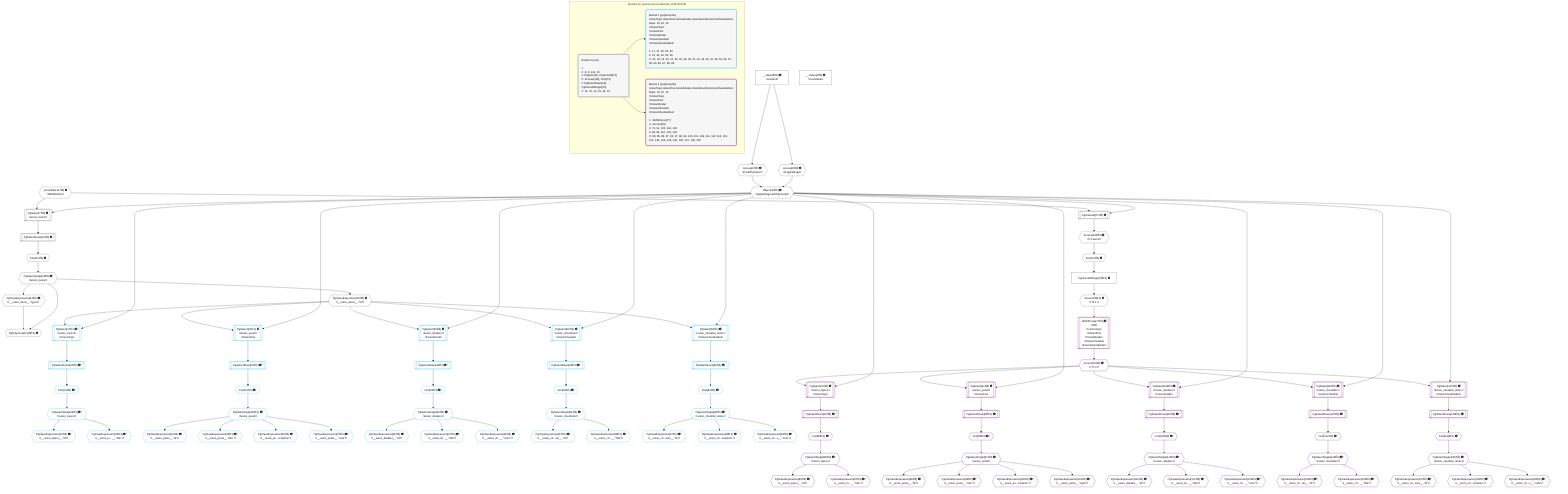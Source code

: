 %%{init: {'themeVariables': { 'fontSize': '12px'}}}%%
graph TD
    classDef path fill:#eee,stroke:#000,color:#000
    classDef plan fill:#fff,stroke-width:1px,color:#000
    classDef itemplan fill:#fff,stroke-width:2px,color:#000
    classDef unbatchedplan fill:#dff,stroke-width:1px,color:#000
    classDef sideeffectplan fill:#fcc,stroke-width:2px,color:#000
    classDef bucket fill:#f6f6f6,color:#000,stroke-width:2px,text-align:left


    %% plan dependencies
    PgSelect7[["PgSelect[7∈0] ➊<br />ᐸunion_itemsᐳ"]]:::plan
    Object10{{"Object[10∈0] ➊<br />ᐸ{pgSettings,withPgClient}ᐳ"}}:::plan
    Constant141{{"Constant[141∈0] ➊<br />ᐸ987654321ᐳ"}}:::plan
    Object10 & Constant141 --> PgSelect7
    Access8{{"Access[8∈0] ➊<br />ᐸ2.pgSettingsᐳ"}}:::plan
    Access9{{"Access[9∈0] ➊<br />ᐸ2.withPgClientᐳ"}}:::plan
    Access8 & Access9 --> Object10
    PgPolymorphic15{{"PgPolymorphic[15∈0] ➊"}}:::plan
    PgSelectSingle13{{"PgSelectSingle[13∈0] ➊<br />ᐸunion_itemsᐳ"}}:::plan
    PgClassExpression14{{"PgClassExpression[14∈0] ➊<br />ᐸ__union_items__.”type”ᐳ"}}:::plan
    PgSelectSingle13 & PgClassExpression14 --> PgPolymorphic15
    PgUnionAll71[["PgUnionAll[71∈0] ➊"]]:::plan
    Object10 & Constant141 --> PgUnionAll71
    __Value2["__Value[2∈0] ➊<br />ᐸcontextᐳ"]:::plan
    __Value2 --> Access8
    __Value2 --> Access9
    First11{{"First[11∈0] ➊"}}:::plan
    PgSelectRows12[["PgSelectRows[12∈0] ➊"]]:::plan
    PgSelectRows12 --> First11
    PgSelect7 --> PgSelectRows12
    First11 --> PgSelectSingle13
    PgSelectSingle13 --> PgClassExpression14
    PgClassExpression16{{"PgClassExpression[16∈0] ➊<br />ᐸ__union_items__.”id”ᐳ"}}:::plan
    PgSelectSingle13 --> PgClassExpression16
    First73{{"First[73∈0] ➊"}}:::plan
    Access140{{"Access[140∈0] ➊<br />ᐸ71.itemsᐳ"}}:::plan
    Access140 --> First73
    PgUnionAllSingle75["PgUnionAllSingle[75∈0] ➊"]:::plan
    First73 --> PgUnionAllSingle75
    Access76{{"Access[76∈0] ➊<br />ᐸ75.1ᐳ"}}:::plan
    PgUnionAllSingle75 --> Access76
    PgUnionAll71 --> Access140
    __Value4["__Value[4∈0] ➊<br />ᐸrootValueᐳ"]:::plan
    PgSelect17[["PgSelect[17∈1] ➊<br />ᐸunion_topicsᐳ<br />ᐳUnionTopic"]]:::plan
    Object10 & PgClassExpression16 --> PgSelect17
    PgSelect27[["PgSelect[27∈1] ➊<br />ᐸunion_postsᐳ<br />ᐳUnionPost"]]:::plan
    Object10 & PgClassExpression16 --> PgSelect27
    PgSelect39[["PgSelect[39∈1] ➊<br />ᐸunion_dividersᐳ<br />ᐳUnionDivider"]]:::plan
    Object10 & PgClassExpression16 --> PgSelect39
    PgSelect50[["PgSelect[50∈1] ➊<br />ᐸunion_checklistsᐳ<br />ᐳUnionChecklist"]]:::plan
    Object10 & PgClassExpression16 --> PgSelect50
    PgSelect60[["PgSelect[60∈1] ➊<br />ᐸunion_checklist_itemsᐳ<br />ᐳUnionChecklistItem"]]:::plan
    Object10 & PgClassExpression16 --> PgSelect60
    First21{{"First[21∈1] ➊^"}}:::plan
    PgSelectRows22[["PgSelectRows[22∈1] ➊^"]]:::plan
    PgSelectRows22 --> First21
    PgSelect17 --> PgSelectRows22
    PgSelectSingle23{{"PgSelectSingle[23∈1] ➊^<br />ᐸunion_topicsᐳ"}}:::plan
    First21 --> PgSelectSingle23
    PgClassExpression24{{"PgClassExpression[24∈1] ➊^<br />ᐸ__union_topics__.”id”ᐳ"}}:::plan
    PgSelectSingle23 --> PgClassExpression24
    PgClassExpression25{{"PgClassExpression[25∈1] ➊^<br />ᐸ__union_to...__.”title”ᐳ"}}:::plan
    PgSelectSingle23 --> PgClassExpression25
    First31{{"First[31∈1] ➊^"}}:::plan
    PgSelectRows32[["PgSelectRows[32∈1] ➊^"]]:::plan
    PgSelectRows32 --> First31
    PgSelect27 --> PgSelectRows32
    PgSelectSingle33{{"PgSelectSingle[33∈1] ➊^<br />ᐸunion_postsᐳ"}}:::plan
    First31 --> PgSelectSingle33
    PgClassExpression34{{"PgClassExpression[34∈1] ➊^<br />ᐸ__union_posts__.”id”ᐳ"}}:::plan
    PgSelectSingle33 --> PgClassExpression34
    PgClassExpression35{{"PgClassExpression[35∈1] ➊^<br />ᐸ__union_posts__.”title”ᐳ"}}:::plan
    PgSelectSingle33 --> PgClassExpression35
    PgClassExpression36{{"PgClassExpression[36∈1] ➊^<br />ᐸ__union_po...scription”ᐳ"}}:::plan
    PgSelectSingle33 --> PgClassExpression36
    PgClassExpression37{{"PgClassExpression[37∈1] ➊^<br />ᐸ__union_posts__.”note”ᐳ"}}:::plan
    PgSelectSingle33 --> PgClassExpression37
    First43{{"First[43∈1] ➊^"}}:::plan
    PgSelectRows44[["PgSelectRows[44∈1] ➊^"]]:::plan
    PgSelectRows44 --> First43
    PgSelect39 --> PgSelectRows44
    PgSelectSingle45{{"PgSelectSingle[45∈1] ➊^<br />ᐸunion_dividersᐳ"}}:::plan
    First43 --> PgSelectSingle45
    PgClassExpression46{{"PgClassExpression[46∈1] ➊^<br />ᐸ__union_dividers__.”id”ᐳ"}}:::plan
    PgSelectSingle45 --> PgClassExpression46
    PgClassExpression47{{"PgClassExpression[47∈1] ➊^<br />ᐸ__union_di...__.”title”ᐳ"}}:::plan
    PgSelectSingle45 --> PgClassExpression47
    PgClassExpression48{{"PgClassExpression[48∈1] ➊^<br />ᐸ__union_di...__.”color”ᐳ"}}:::plan
    PgSelectSingle45 --> PgClassExpression48
    First54{{"First[54∈1] ➊^"}}:::plan
    PgSelectRows55[["PgSelectRows[55∈1] ➊^"]]:::plan
    PgSelectRows55 --> First54
    PgSelect50 --> PgSelectRows55
    PgSelectSingle56{{"PgSelectSingle[56∈1] ➊^<br />ᐸunion_checklistsᐳ"}}:::plan
    First54 --> PgSelectSingle56
    PgClassExpression57{{"PgClassExpression[57∈1] ➊^<br />ᐸ__union_ch...sts__.”id”ᐳ"}}:::plan
    PgSelectSingle56 --> PgClassExpression57
    PgClassExpression58{{"PgClassExpression[58∈1] ➊^<br />ᐸ__union_ch...__.”title”ᐳ"}}:::plan
    PgSelectSingle56 --> PgClassExpression58
    First64{{"First[64∈1] ➊^"}}:::plan
    PgSelectRows65[["PgSelectRows[65∈1] ➊^"]]:::plan
    PgSelectRows65 --> First64
    PgSelect60 --> PgSelectRows65
    PgSelectSingle66{{"PgSelectSingle[66∈1] ➊^<br />ᐸunion_checklist_itemsᐳ"}}:::plan
    First64 --> PgSelectSingle66
    PgClassExpression67{{"PgClassExpression[67∈1] ➊^<br />ᐸ__union_ch...ems__.”id”ᐳ"}}:::plan
    PgSelectSingle66 --> PgClassExpression67
    PgClassExpression68{{"PgClassExpression[68∈1] ➊^<br />ᐸ__union_ch...scription”ᐳ"}}:::plan
    PgSelectSingle66 --> PgClassExpression68
    PgClassExpression69{{"PgClassExpression[69∈1] ➊^<br />ᐸ__union_ch...s__.”note”ᐳ"}}:::plan
    PgSelectSingle66 --> PgClassExpression69
    PgSelect79[["PgSelect[79∈2] ➊<br />ᐸunion_topicsᐳ<br />ᐳUnionTopic"]]:::plan
    Access78{{"Access[78∈2] ➊^<br />ᐸ77.0ᐳ"}}:::plan
    Object10 & Access78 --> PgSelect79
    PgSelect91[["PgSelect[91∈2] ➊<br />ᐸunion_postsᐳ<br />ᐳUnionPost"]]:::plan
    Object10 & Access78 --> PgSelect91
    PgSelect105[["PgSelect[105∈2] ➊<br />ᐸunion_dividersᐳ<br />ᐳUnionDivider"]]:::plan
    Object10 & Access78 --> PgSelect105
    PgSelect118[["PgSelect[118∈2] ➊<br />ᐸunion_checklistsᐳ<br />ᐳUnionChecklist"]]:::plan
    Object10 & Access78 --> PgSelect118
    PgSelect130[["PgSelect[130∈2] ➊<br />ᐸunion_checklist_itemsᐳ<br />ᐳUnionChecklistItem"]]:::plan
    Object10 & Access78 --> PgSelect130
    JSONParse77[["JSONParse[77∈2] ➊<br />ᐸ76ᐳ<br />ᐳUnionTopic<br />ᐳUnionPost<br />ᐳUnionDivider<br />ᐳUnionChecklist<br />ᐳUnionChecklistItem"]]:::plan
    Access76 --> JSONParse77
    JSONParse77 --> Access78
    First83{{"First[83∈2] ➊^"}}:::plan
    PgSelectRows84[["PgSelectRows[84∈2] ➊^"]]:::plan
    PgSelectRows84 --> First83
    PgSelect79 --> PgSelectRows84
    PgSelectSingle85{{"PgSelectSingle[85∈2] ➊^<br />ᐸunion_topicsᐳ"}}:::plan
    First83 --> PgSelectSingle85
    PgClassExpression86{{"PgClassExpression[86∈2] ➊^<br />ᐸ__union_topics__.”id”ᐳ"}}:::plan
    PgSelectSingle85 --> PgClassExpression86
    PgClassExpression87{{"PgClassExpression[87∈2] ➊^<br />ᐸ__union_to...__.”title”ᐳ"}}:::plan
    PgSelectSingle85 --> PgClassExpression87
    First95{{"First[95∈2] ➊^"}}:::plan
    PgSelectRows96[["PgSelectRows[96∈2] ➊^"]]:::plan
    PgSelectRows96 --> First95
    PgSelect91 --> PgSelectRows96
    PgSelectSingle97{{"PgSelectSingle[97∈2] ➊^<br />ᐸunion_postsᐳ"}}:::plan
    First95 --> PgSelectSingle97
    PgClassExpression98{{"PgClassExpression[98∈2] ➊^<br />ᐸ__union_posts__.”id”ᐳ"}}:::plan
    PgSelectSingle97 --> PgClassExpression98
    PgClassExpression99{{"PgClassExpression[99∈2] ➊^<br />ᐸ__union_posts__.”title”ᐳ"}}:::plan
    PgSelectSingle97 --> PgClassExpression99
    PgClassExpression100{{"PgClassExpression[100∈2] ➊^<br />ᐸ__union_po...scription”ᐳ"}}:::plan
    PgSelectSingle97 --> PgClassExpression100
    PgClassExpression101{{"PgClassExpression[101∈2] ➊^<br />ᐸ__union_posts__.”note”ᐳ"}}:::plan
    PgSelectSingle97 --> PgClassExpression101
    First109{{"First[109∈2] ➊^"}}:::plan
    PgSelectRows110[["PgSelectRows[110∈2] ➊^"]]:::plan
    PgSelectRows110 --> First109
    PgSelect105 --> PgSelectRows110
    PgSelectSingle111{{"PgSelectSingle[111∈2] ➊^<br />ᐸunion_dividersᐳ"}}:::plan
    First109 --> PgSelectSingle111
    PgClassExpression112{{"PgClassExpression[112∈2] ➊^<br />ᐸ__union_dividers__.”id”ᐳ"}}:::plan
    PgSelectSingle111 --> PgClassExpression112
    PgClassExpression113{{"PgClassExpression[113∈2] ➊^<br />ᐸ__union_di...__.”title”ᐳ"}}:::plan
    PgSelectSingle111 --> PgClassExpression113
    PgClassExpression114{{"PgClassExpression[114∈2] ➊^<br />ᐸ__union_di...__.”color”ᐳ"}}:::plan
    PgSelectSingle111 --> PgClassExpression114
    First122{{"First[122∈2] ➊^"}}:::plan
    PgSelectRows123[["PgSelectRows[123∈2] ➊^"]]:::plan
    PgSelectRows123 --> First122
    PgSelect118 --> PgSelectRows123
    PgSelectSingle124{{"PgSelectSingle[124∈2] ➊^<br />ᐸunion_checklistsᐳ"}}:::plan
    First122 --> PgSelectSingle124
    PgClassExpression125{{"PgClassExpression[125∈2] ➊^<br />ᐸ__union_ch...sts__.”id”ᐳ"}}:::plan
    PgSelectSingle124 --> PgClassExpression125
    PgClassExpression126{{"PgClassExpression[126∈2] ➊^<br />ᐸ__union_ch...__.”title”ᐳ"}}:::plan
    PgSelectSingle124 --> PgClassExpression126
    First134{{"First[134∈2] ➊^"}}:::plan
    PgSelectRows135[["PgSelectRows[135∈2] ➊^"]]:::plan
    PgSelectRows135 --> First134
    PgSelect130 --> PgSelectRows135
    PgSelectSingle136{{"PgSelectSingle[136∈2] ➊^<br />ᐸunion_checklist_itemsᐳ"}}:::plan
    First134 --> PgSelectSingle136
    PgClassExpression137{{"PgClassExpression[137∈2] ➊^<br />ᐸ__union_ch...ems__.”id”ᐳ"}}:::plan
    PgSelectSingle136 --> PgClassExpression137
    PgClassExpression138{{"PgClassExpression[138∈2] ➊^<br />ᐸ__union_ch...scription”ᐳ"}}:::plan
    PgSelectSingle136 --> PgClassExpression138
    PgClassExpression139{{"PgClassExpression[139∈2] ➊^<br />ᐸ__union_ch...s__.”note”ᐳ"}}:::plan
    PgSelectSingle136 --> PgClassExpression139

    %% define steps

    subgraph "Buckets for queries/unions-table/by-id-987654321"
    Bucket0("Bucket 0 (root)<br /><br />1: <br />ᐳ: 8, 9, 141, 10<br />2: PgSelect[7], PgUnionAll[71]<br />ᐳ: Access[140], First[73]<br />3: PgSelectRows[12], PgUnionAllSingle[75]<br />ᐳ: 11, 13, 14, 15, 16, 76"):::bucket
    classDef bucket0 stroke:#696969
    class Bucket0,__Value2,__Value4,PgSelect7,Access8,Access9,Object10,First11,PgSelectRows12,PgSelectSingle13,PgClassExpression14,PgPolymorphic15,PgClassExpression16,PgUnionAll71,First73,PgUnionAllSingle75,Access76,Access140,Constant141 bucket0
    Bucket1("Bucket 1 (polymorphic)<br />UnionTopic,UnionPost,UnionDivider,UnionChecklist,UnionChecklistItem<br />Deps: 10, 16, 15<br />ᐳUnionTopic<br />ᐳUnionPost<br />ᐳUnionDivider<br />ᐳUnionChecklist<br />ᐳUnionChecklistItem<br /><br />1: 17, 27, 39, 50, 60<br />2: 22, 32, 44, 55, 65<br />ᐳ: 21, 23, 24, 25, 31, 33, 34, 35, 36, 37, 43, 45, 46, 47, 48, 54, 56, 57, 58, 64, 66, 67, 68, 69"):::bucket
    classDef bucket1 stroke:#00bfff
    class Bucket1,PgSelect17,First21,PgSelectRows22,PgSelectSingle23,PgClassExpression24,PgClassExpression25,PgSelect27,First31,PgSelectRows32,PgSelectSingle33,PgClassExpression34,PgClassExpression35,PgClassExpression36,PgClassExpression37,PgSelect39,First43,PgSelectRows44,PgSelectSingle45,PgClassExpression46,PgClassExpression47,PgClassExpression48,PgSelect50,First54,PgSelectRows55,PgSelectSingle56,PgClassExpression57,PgClassExpression58,PgSelect60,First64,PgSelectRows65,PgSelectSingle66,PgClassExpression67,PgClassExpression68,PgClassExpression69 bucket1
    Bucket2("Bucket 2 (polymorphic)<br />UnionTopic,UnionPost,UnionDivider,UnionChecklist,UnionChecklistItem<br />Deps: 76, 10, 75<br />ᐳUnionTopic<br />ᐳUnionPost<br />ᐳUnionDivider<br />ᐳUnionChecklist<br />ᐳUnionChecklistItem<br /><br />1: JSONParse[77]<br />ᐳ: Access[78]<br />2: 79, 91, 105, 118, 130<br />3: 84, 96, 110, 123, 135<br />ᐳ: 83, 85, 86, 87, 95, 97, 98, 99, 100, 101, 109, 111, 112, 113, 114, 122, 124, 125, 126, 134, 136, 137, 138, 139"):::bucket
    classDef bucket2 stroke:#7f007f
    class Bucket2,JSONParse77,Access78,PgSelect79,First83,PgSelectRows84,PgSelectSingle85,PgClassExpression86,PgClassExpression87,PgSelect91,First95,PgSelectRows96,PgSelectSingle97,PgClassExpression98,PgClassExpression99,PgClassExpression100,PgClassExpression101,PgSelect105,First109,PgSelectRows110,PgSelectSingle111,PgClassExpression112,PgClassExpression113,PgClassExpression114,PgSelect118,First122,PgSelectRows123,PgSelectSingle124,PgClassExpression125,PgClassExpression126,PgSelect130,First134,PgSelectRows135,PgSelectSingle136,PgClassExpression137,PgClassExpression138,PgClassExpression139 bucket2
    Bucket0 --> Bucket1 & Bucket2
    end